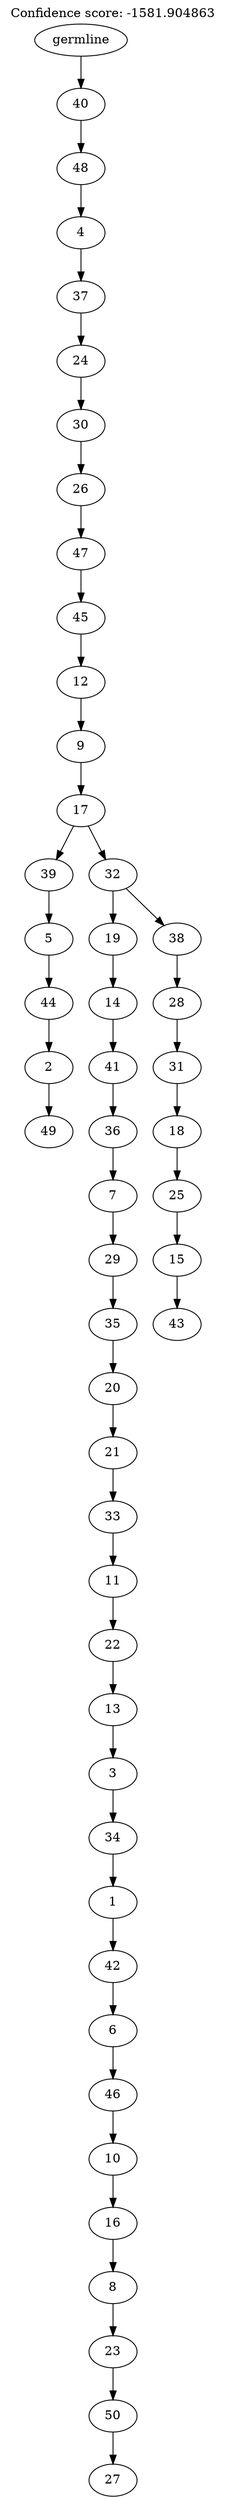 digraph g {
	"49" -> "50";
	"50" [label="49"];
	"48" -> "49";
	"49" [label="2"];
	"47" -> "48";
	"48" [label="44"];
	"46" -> "47";
	"47" [label="5"];
	"44" -> "45";
	"45" [label="27"];
	"43" -> "44";
	"44" [label="50"];
	"42" -> "43";
	"43" [label="23"];
	"41" -> "42";
	"42" [label="8"];
	"40" -> "41";
	"41" [label="16"];
	"39" -> "40";
	"40" [label="10"];
	"38" -> "39";
	"39" [label="46"];
	"37" -> "38";
	"38" [label="6"];
	"36" -> "37";
	"37" [label="42"];
	"35" -> "36";
	"36" [label="1"];
	"34" -> "35";
	"35" [label="34"];
	"33" -> "34";
	"34" [label="3"];
	"32" -> "33";
	"33" [label="13"];
	"31" -> "32";
	"32" [label="22"];
	"30" -> "31";
	"31" [label="11"];
	"29" -> "30";
	"30" [label="33"];
	"28" -> "29";
	"29" [label="21"];
	"27" -> "28";
	"28" [label="20"];
	"26" -> "27";
	"27" [label="35"];
	"25" -> "26";
	"26" [label="29"];
	"24" -> "25";
	"25" [label="7"];
	"23" -> "24";
	"24" [label="36"];
	"22" -> "23";
	"23" [label="41"];
	"21" -> "22";
	"22" [label="14"];
	"19" -> "20";
	"20" [label="43"];
	"18" -> "19";
	"19" [label="15"];
	"17" -> "18";
	"18" [label="25"];
	"16" -> "17";
	"17" [label="18"];
	"15" -> "16";
	"16" [label="31"];
	"14" -> "15";
	"15" [label="28"];
	"13" -> "14";
	"14" [label="38"];
	"13" -> "21";
	"21" [label="19"];
	"12" -> "13";
	"13" [label="32"];
	"12" -> "46";
	"46" [label="39"];
	"11" -> "12";
	"12" [label="17"];
	"10" -> "11";
	"11" [label="9"];
	"9" -> "10";
	"10" [label="12"];
	"8" -> "9";
	"9" [label="45"];
	"7" -> "8";
	"8" [label="47"];
	"6" -> "7";
	"7" [label="26"];
	"5" -> "6";
	"6" [label="30"];
	"4" -> "5";
	"5" [label="24"];
	"3" -> "4";
	"4" [label="37"];
	"2" -> "3";
	"3" [label="4"];
	"1" -> "2";
	"2" [label="48"];
	"0" -> "1";
	"1" [label="40"];
	"0" [label="germline"];
	labelloc="t";
	label="Confidence score: -1581.904863";
}
